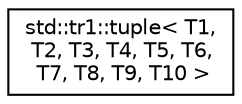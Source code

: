 digraph "Graphical Class Hierarchy"
{
  edge [fontname="Helvetica",fontsize="10",labelfontname="Helvetica",labelfontsize="10"];
  node [fontname="Helvetica",fontsize="10",shape=record];
  rankdir="LR";
  Node0 [label="std::tr1::tuple\< T1,\l T2, T3, T4, T5, T6,\l T7, T8, T9, T10 \>",height=0.2,width=0.4,color="black", fillcolor="white", style="filled",URL="$classstd_1_1tr1_1_1tuple.html"];
}
